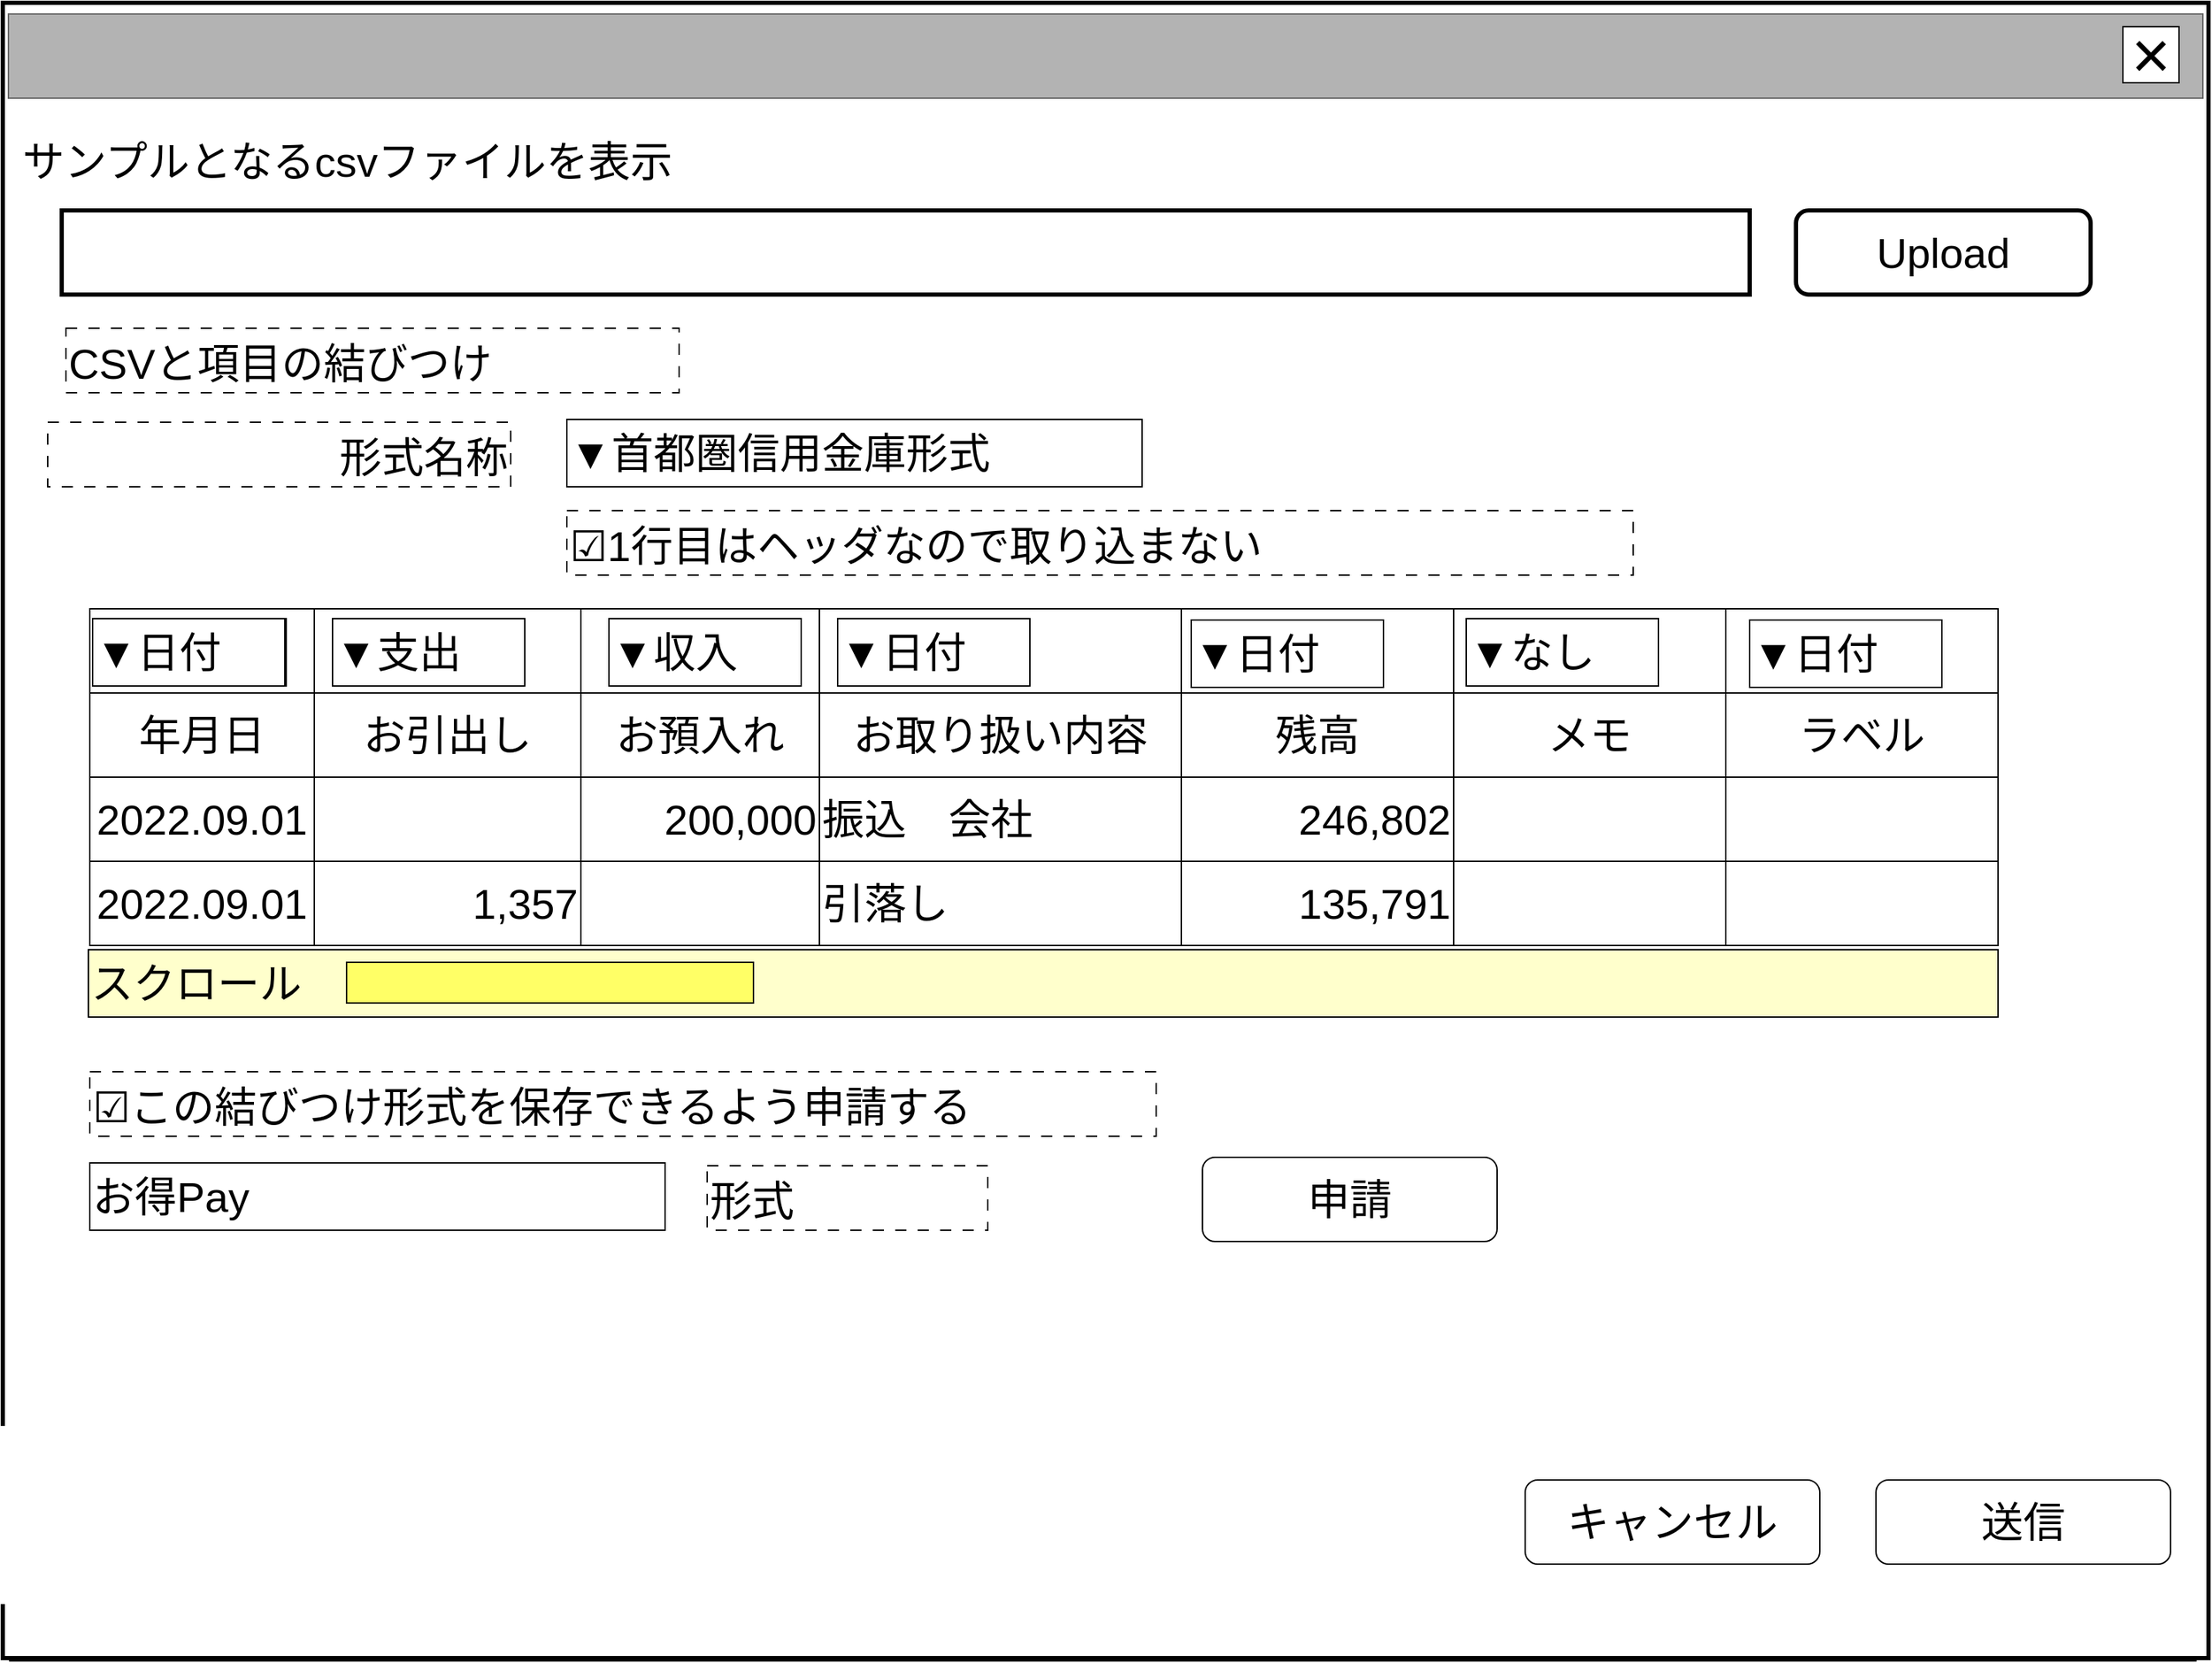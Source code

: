 <mxfile version="23.0.2" type="device">
  <diagram name="ページ1" id="LE8fIzdrHe0wcv1LTvfw">
    <mxGraphModel dx="2474" dy="1480" grid="1" gridSize="10" guides="1" tooltips="1" connect="1" arrows="1" fold="1" page="1" pageScale="1" pageWidth="1600" pageHeight="1200" math="0" shadow="0">
      <root>
        <mxCell id="0" />
        <mxCell id="cFaB45KztUIKXS-_cTrr-4" value="背景" style="locked=1;" parent="0" />
        <mxCell id="cFaB45KztUIKXS-_cTrr-5" value="" style="rounded=0;whiteSpace=wrap;html=1;strokeWidth=3;" parent="cFaB45KztUIKXS-_cTrr-4" vertex="1">
          <mxGeometry x="14" y="8" width="1556" height="1180" as="geometry" />
        </mxCell>
        <mxCell id="cFaB45KztUIKXS-_cTrr-8" value="" style="rounded=0;whiteSpace=wrap;html=1;" parent="cFaB45KztUIKXS-_cTrr-4" vertex="1">
          <mxGeometry x="843" y="677" width="120" height="60" as="geometry" />
        </mxCell>
        <mxCell id="cFaB45KztUIKXS-_cTrr-9" value="ウインドウ" style="locked=1;" parent="0" />
        <mxCell id="cFaB45KztUIKXS-_cTrr-10" value="" style="rounded=0;whiteSpace=wrap;html=1;strokeWidth=3;" parent="cFaB45KztUIKXS-_cTrr-9" vertex="1">
          <mxGeometry x="8" y="7" width="1572" height="1180" as="geometry" />
        </mxCell>
        <mxCell id="cFaB45KztUIKXS-_cTrr-11" value="" style="rounded=0;whiteSpace=wrap;html=1;fillColor=#B3B3B3;fontColor=#333333;strokeColor=#666666;" parent="cFaB45KztUIKXS-_cTrr-9" vertex="1">
          <mxGeometry x="12" y="15" width="1564" height="60" as="geometry" />
        </mxCell>
        <mxCell id="cFaB45KztUIKXS-_cTrr-12" value="&lt;font style=&quot;font-size: 48px;&quot;&gt;×&lt;/font&gt;" style="rounded=0;whiteSpace=wrap;html=1;" parent="cFaB45KztUIKXS-_cTrr-9" vertex="1">
          <mxGeometry x="1519" y="24" width="40" height="40" as="geometry" />
        </mxCell>
        <mxCell id="cFaB45KztUIKXS-_cTrr-14" value="名称未設定レイヤ" style="" parent="0" />
        <mxCell id="HvR4dSRWBfD3urc1JDpB-15" value="&lt;span style=&quot;font-size: 30px;&quot;&gt;送信&lt;/span&gt;" style="rounded=1;whiteSpace=wrap;html=1;" parent="cFaB45KztUIKXS-_cTrr-14" vertex="1">
          <mxGeometry x="1343" y="1060" width="210" height="60" as="geometry" />
        </mxCell>
        <mxCell id="HvR4dSRWBfD3urc1JDpB-16" value="&lt;span style=&quot;font-size: 30px;&quot;&gt;キャンセル&lt;/span&gt;" style="rounded=1;whiteSpace=wrap;html=1;" parent="cFaB45KztUIKXS-_cTrr-14" vertex="1">
          <mxGeometry x="1093" y="1060" width="210" height="60" as="geometry" />
        </mxCell>
        <mxCell id="CJZOtZTZ3qw7_Yt8c3Xf-5" value="&lt;span style=&quot;font-size: 30px;&quot;&gt;▼1日付&lt;/span&gt;" style="rounded=0;whiteSpace=wrap;html=1;align=left;" parent="cFaB45KztUIKXS-_cTrr-14" vertex="1">
          <mxGeometry x="73" y="446" width="137" height="48" as="geometry" />
        </mxCell>
        <mxCell id="xpxRe4hE-E19JAtTrHOt-9" value="&lt;span style=&quot;font-size: 30px;&quot;&gt;Upload&lt;/span&gt;" style="rounded=1;whiteSpace=wrap;html=1;fillColor=#FFFFFF;strokeWidth=3;" parent="cFaB45KztUIKXS-_cTrr-14" vertex="1">
          <mxGeometry x="1286" y="155" width="210" height="60" as="geometry" />
        </mxCell>
        <mxCell id="xpxRe4hE-E19JAtTrHOt-10" value="&lt;span style=&quot;font-size: 30px;&quot;&gt;サンプルとなるcsvファイルを表示&lt;/span&gt;" style="text;html=1;strokeColor=none;fillColor=none;align=left;verticalAlign=middle;whiteSpace=wrap;rounded=0;" parent="cFaB45KztUIKXS-_cTrr-14" vertex="1">
          <mxGeometry x="20" y="100" width="600" height="40" as="geometry" />
        </mxCell>
        <mxCell id="xpxRe4hE-E19JAtTrHOt-11" value="" style="rounded=0;whiteSpace=wrap;html=1;strokeWidth=3;" parent="cFaB45KztUIKXS-_cTrr-14" vertex="1">
          <mxGeometry x="50" y="155" width="1203" height="60" as="geometry" />
        </mxCell>
        <mxCell id="xpxRe4hE-E19JAtTrHOt-13" value="" style="childLayout=tableLayout;recursiveResize=0;shadow=0;fillColor=none;" parent="cFaB45KztUIKXS-_cTrr-14" vertex="1">
          <mxGeometry x="70" y="439" width="1360" height="240" as="geometry" />
        </mxCell>
        <mxCell id="xpxRe4hE-E19JAtTrHOt-38" style="shape=tableRow;horizontal=0;startSize=0;swimlaneHead=0;swimlaneBody=0;top=0;left=0;bottom=0;right=0;dropTarget=0;collapsible=0;recursiveResize=0;expand=0;fontStyle=0;fillColor=none;strokeColor=inherit;" parent="xpxRe4hE-E19JAtTrHOt-13" vertex="1">
          <mxGeometry width="1360" height="60" as="geometry" />
        </mxCell>
        <mxCell id="xpxRe4hE-E19JAtTrHOt-39" value="" style="connectable=0;recursiveResize=0;strokeColor=inherit;fillColor=none;align=center;whiteSpace=wrap;html=1;" parent="xpxRe4hE-E19JAtTrHOt-38" vertex="1">
          <mxGeometry width="160" height="60" as="geometry">
            <mxRectangle width="160" height="60" as="alternateBounds" />
          </mxGeometry>
        </mxCell>
        <mxCell id="xpxRe4hE-E19JAtTrHOt-40" style="connectable=0;recursiveResize=0;strokeColor=inherit;fillColor=none;align=center;whiteSpace=wrap;html=1;" parent="xpxRe4hE-E19JAtTrHOt-38" vertex="1">
          <mxGeometry x="160" width="190" height="60" as="geometry">
            <mxRectangle width="190" height="60" as="alternateBounds" />
          </mxGeometry>
        </mxCell>
        <mxCell id="xpxRe4hE-E19JAtTrHOt-41" style="connectable=0;recursiveResize=0;strokeColor=inherit;fillColor=none;align=center;whiteSpace=wrap;html=1;" parent="xpxRe4hE-E19JAtTrHOt-38" vertex="1">
          <mxGeometry x="350" width="170" height="60" as="geometry">
            <mxRectangle width="170" height="60" as="alternateBounds" />
          </mxGeometry>
        </mxCell>
        <mxCell id="xpxRe4hE-E19JAtTrHOt-42" style="connectable=0;recursiveResize=0;strokeColor=inherit;fillColor=none;align=center;whiteSpace=wrap;html=1;" parent="xpxRe4hE-E19JAtTrHOt-38" vertex="1">
          <mxGeometry x="520" width="258" height="60" as="geometry">
            <mxRectangle width="258" height="60" as="alternateBounds" />
          </mxGeometry>
        </mxCell>
        <mxCell id="xpxRe4hE-E19JAtTrHOt-43" style="connectable=0;recursiveResize=0;strokeColor=inherit;fillColor=none;align=center;whiteSpace=wrap;html=1;" parent="xpxRe4hE-E19JAtTrHOt-38" vertex="1">
          <mxGeometry x="778" width="194" height="60" as="geometry">
            <mxRectangle width="194" height="60" as="alternateBounds" />
          </mxGeometry>
        </mxCell>
        <mxCell id="xpxRe4hE-E19JAtTrHOt-44" style="connectable=0;recursiveResize=0;strokeColor=inherit;fillColor=none;align=center;whiteSpace=wrap;html=1;" parent="xpxRe4hE-E19JAtTrHOt-38" vertex="1">
          <mxGeometry x="972" width="194" height="60" as="geometry">
            <mxRectangle width="194" height="60" as="alternateBounds" />
          </mxGeometry>
        </mxCell>
        <mxCell id="xpxRe4hE-E19JAtTrHOt-45" style="connectable=0;recursiveResize=0;strokeColor=inherit;fillColor=none;align=center;whiteSpace=wrap;html=1;" parent="xpxRe4hE-E19JAtTrHOt-38" vertex="1">
          <mxGeometry x="1166" width="194" height="60" as="geometry">
            <mxRectangle width="194" height="60" as="alternateBounds" />
          </mxGeometry>
        </mxCell>
        <mxCell id="xpxRe4hE-E19JAtTrHOt-14" value="" style="shape=tableRow;horizontal=0;startSize=0;swimlaneHead=0;swimlaneBody=0;top=0;left=0;bottom=0;right=0;dropTarget=0;collapsible=0;recursiveResize=0;expand=0;fontStyle=0;fillColor=none;strokeColor=inherit;" parent="xpxRe4hE-E19JAtTrHOt-13" vertex="1">
          <mxGeometry y="60" width="1360" height="60" as="geometry" />
        </mxCell>
        <mxCell id="xpxRe4hE-E19JAtTrHOt-15" value="&lt;font style=&quot;font-size: 30px;&quot;&gt;年月日&lt;br&gt;&lt;/font&gt;" style="connectable=0;recursiveResize=0;strokeColor=inherit;fillColor=none;align=center;whiteSpace=wrap;html=1;" parent="xpxRe4hE-E19JAtTrHOt-14" vertex="1">
          <mxGeometry width="160" height="60" as="geometry">
            <mxRectangle width="160" height="60" as="alternateBounds" />
          </mxGeometry>
        </mxCell>
        <mxCell id="xpxRe4hE-E19JAtTrHOt-16" value="&lt;font style=&quot;font-size: 30px;&quot;&gt;お引出し&lt;/font&gt;" style="connectable=0;recursiveResize=0;strokeColor=inherit;fillColor=none;align=center;whiteSpace=wrap;html=1;" parent="xpxRe4hE-E19JAtTrHOt-14" vertex="1">
          <mxGeometry x="160" width="190" height="60" as="geometry">
            <mxRectangle width="190" height="60" as="alternateBounds" />
          </mxGeometry>
        </mxCell>
        <mxCell id="xpxRe4hE-E19JAtTrHOt-17" value="&lt;font style=&quot;font-size: 30px;&quot;&gt;お預入れ&lt;/font&gt;" style="connectable=0;recursiveResize=0;strokeColor=inherit;fillColor=none;align=center;whiteSpace=wrap;html=1;" parent="xpxRe4hE-E19JAtTrHOt-14" vertex="1">
          <mxGeometry x="350" width="170" height="60" as="geometry">
            <mxRectangle width="170" height="60" as="alternateBounds" />
          </mxGeometry>
        </mxCell>
        <mxCell id="xpxRe4hE-E19JAtTrHOt-35" value="&lt;font style=&quot;font-size: 30px;&quot;&gt;お取り扱い内容&lt;/font&gt;" style="connectable=0;recursiveResize=0;strokeColor=inherit;fillColor=none;align=center;whiteSpace=wrap;html=1;" parent="xpxRe4hE-E19JAtTrHOt-14" vertex="1">
          <mxGeometry x="520" width="258" height="60" as="geometry">
            <mxRectangle width="258" height="60" as="alternateBounds" />
          </mxGeometry>
        </mxCell>
        <mxCell id="xpxRe4hE-E19JAtTrHOt-32" value="&lt;font style=&quot;font-size: 30px;&quot;&gt;残高&lt;/font&gt;" style="connectable=0;recursiveResize=0;strokeColor=inherit;fillColor=none;align=center;whiteSpace=wrap;html=1;" parent="xpxRe4hE-E19JAtTrHOt-14" vertex="1">
          <mxGeometry x="778" width="194" height="60" as="geometry">
            <mxRectangle width="194" height="60" as="alternateBounds" />
          </mxGeometry>
        </mxCell>
        <mxCell id="xpxRe4hE-E19JAtTrHOt-29" value="&lt;font style=&quot;font-size: 30px;&quot;&gt;メモ&lt;/font&gt;" style="connectable=0;recursiveResize=0;strokeColor=inherit;fillColor=none;align=center;whiteSpace=wrap;html=1;" parent="xpxRe4hE-E19JAtTrHOt-14" vertex="1">
          <mxGeometry x="972" width="194" height="60" as="geometry">
            <mxRectangle width="194" height="60" as="alternateBounds" />
          </mxGeometry>
        </mxCell>
        <mxCell id="xpxRe4hE-E19JAtTrHOt-26" value="&lt;font style=&quot;font-size: 30px;&quot;&gt;ラベル&lt;/font&gt;" style="connectable=0;recursiveResize=0;strokeColor=inherit;fillColor=none;align=center;whiteSpace=wrap;html=1;" parent="xpxRe4hE-E19JAtTrHOt-14" vertex="1">
          <mxGeometry x="1166" width="194" height="60" as="geometry">
            <mxRectangle width="194" height="60" as="alternateBounds" />
          </mxGeometry>
        </mxCell>
        <mxCell id="xpxRe4hE-E19JAtTrHOt-18" style="shape=tableRow;horizontal=0;startSize=0;swimlaneHead=0;swimlaneBody=0;top=0;left=0;bottom=0;right=0;dropTarget=0;collapsible=0;recursiveResize=0;expand=0;fontStyle=0;fillColor=none;strokeColor=inherit;" parent="xpxRe4hE-E19JAtTrHOt-13" vertex="1">
          <mxGeometry y="120" width="1360" height="60" as="geometry" />
        </mxCell>
        <mxCell id="xpxRe4hE-E19JAtTrHOt-19" value="&lt;font style=&quot;font-size: 30px;&quot;&gt;2022.09.01&lt;/font&gt;" style="connectable=0;recursiveResize=0;strokeColor=inherit;fillColor=none;align=center;whiteSpace=wrap;html=1;" parent="xpxRe4hE-E19JAtTrHOt-18" vertex="1">
          <mxGeometry width="160" height="60" as="geometry">
            <mxRectangle width="160" height="60" as="alternateBounds" />
          </mxGeometry>
        </mxCell>
        <mxCell id="xpxRe4hE-E19JAtTrHOt-20" value="" style="connectable=0;recursiveResize=0;strokeColor=inherit;fillColor=none;align=center;whiteSpace=wrap;html=1;" parent="xpxRe4hE-E19JAtTrHOt-18" vertex="1">
          <mxGeometry x="160" width="190" height="60" as="geometry">
            <mxRectangle width="190" height="60" as="alternateBounds" />
          </mxGeometry>
        </mxCell>
        <mxCell id="xpxRe4hE-E19JAtTrHOt-21" value="&lt;font style=&quot;font-size: 30px;&quot;&gt;200,000&lt;/font&gt;" style="connectable=0;recursiveResize=0;strokeColor=inherit;fillColor=none;align=right;whiteSpace=wrap;html=1;" parent="xpxRe4hE-E19JAtTrHOt-18" vertex="1">
          <mxGeometry x="350" width="170" height="60" as="geometry">
            <mxRectangle width="170" height="60" as="alternateBounds" />
          </mxGeometry>
        </mxCell>
        <mxCell id="xpxRe4hE-E19JAtTrHOt-36" value="&lt;span style=&quot;font-size: 30px;&quot;&gt;振込　会社&lt;/span&gt;" style="connectable=0;recursiveResize=0;strokeColor=inherit;fillColor=none;align=left;whiteSpace=wrap;html=1;" parent="xpxRe4hE-E19JAtTrHOt-18" vertex="1">
          <mxGeometry x="520" width="258" height="60" as="geometry">
            <mxRectangle width="258" height="60" as="alternateBounds" />
          </mxGeometry>
        </mxCell>
        <mxCell id="xpxRe4hE-E19JAtTrHOt-33" value="&lt;font style=&quot;font-size: 30px;&quot;&gt;246,802&lt;/font&gt;" style="connectable=0;recursiveResize=0;strokeColor=inherit;fillColor=none;align=right;whiteSpace=wrap;html=1;" parent="xpxRe4hE-E19JAtTrHOt-18" vertex="1">
          <mxGeometry x="778" width="194" height="60" as="geometry">
            <mxRectangle width="194" height="60" as="alternateBounds" />
          </mxGeometry>
        </mxCell>
        <mxCell id="xpxRe4hE-E19JAtTrHOt-30" style="connectable=0;recursiveResize=0;strokeColor=inherit;fillColor=none;align=center;whiteSpace=wrap;html=1;" parent="xpxRe4hE-E19JAtTrHOt-18" vertex="1">
          <mxGeometry x="972" width="194" height="60" as="geometry">
            <mxRectangle width="194" height="60" as="alternateBounds" />
          </mxGeometry>
        </mxCell>
        <mxCell id="xpxRe4hE-E19JAtTrHOt-27" style="connectable=0;recursiveResize=0;strokeColor=inherit;fillColor=none;align=center;whiteSpace=wrap;html=1;" parent="xpxRe4hE-E19JAtTrHOt-18" vertex="1">
          <mxGeometry x="1166" width="194" height="60" as="geometry">
            <mxRectangle width="194" height="60" as="alternateBounds" />
          </mxGeometry>
        </mxCell>
        <mxCell id="xpxRe4hE-E19JAtTrHOt-22" style="shape=tableRow;horizontal=0;startSize=0;swimlaneHead=0;swimlaneBody=0;top=0;left=0;bottom=0;right=0;dropTarget=0;collapsible=0;recursiveResize=0;expand=0;fontStyle=0;fillColor=none;strokeColor=inherit;" parent="xpxRe4hE-E19JAtTrHOt-13" vertex="1">
          <mxGeometry y="180" width="1360" height="60" as="geometry" />
        </mxCell>
        <mxCell id="xpxRe4hE-E19JAtTrHOt-23" value="&lt;font style=&quot;font-size: 30px;&quot;&gt;2022.09.01&lt;/font&gt;" style="connectable=0;recursiveResize=0;strokeColor=inherit;fillColor=none;align=center;whiteSpace=wrap;html=1;" parent="xpxRe4hE-E19JAtTrHOt-22" vertex="1">
          <mxGeometry width="160" height="60" as="geometry">
            <mxRectangle width="160" height="60" as="alternateBounds" />
          </mxGeometry>
        </mxCell>
        <mxCell id="xpxRe4hE-E19JAtTrHOt-24" value="&lt;font style=&quot;font-size: 30px;&quot;&gt;1,357&lt;/font&gt;" style="connectable=0;recursiveResize=0;strokeColor=inherit;fillColor=none;align=right;whiteSpace=wrap;html=1;" parent="xpxRe4hE-E19JAtTrHOt-22" vertex="1">
          <mxGeometry x="160" width="190" height="60" as="geometry">
            <mxRectangle width="190" height="60" as="alternateBounds" />
          </mxGeometry>
        </mxCell>
        <mxCell id="xpxRe4hE-E19JAtTrHOt-25" value="" style="connectable=0;recursiveResize=0;strokeColor=inherit;fillColor=none;align=center;whiteSpace=wrap;html=1;" parent="xpxRe4hE-E19JAtTrHOt-22" vertex="1">
          <mxGeometry x="350" width="170" height="60" as="geometry">
            <mxRectangle width="170" height="60" as="alternateBounds" />
          </mxGeometry>
        </mxCell>
        <mxCell id="xpxRe4hE-E19JAtTrHOt-37" value="&lt;font style=&quot;font-size: 30px;&quot;&gt;引落し&lt;/font&gt;" style="connectable=0;recursiveResize=0;strokeColor=inherit;fillColor=none;align=left;whiteSpace=wrap;html=1;" parent="xpxRe4hE-E19JAtTrHOt-22" vertex="1">
          <mxGeometry x="520" width="258" height="60" as="geometry">
            <mxRectangle width="258" height="60" as="alternateBounds" />
          </mxGeometry>
        </mxCell>
        <mxCell id="xpxRe4hE-E19JAtTrHOt-34" value="&lt;font style=&quot;font-size: 30px;&quot;&gt;135,791&lt;/font&gt;" style="connectable=0;recursiveResize=0;strokeColor=inherit;fillColor=none;align=right;whiteSpace=wrap;html=1;" parent="xpxRe4hE-E19JAtTrHOt-22" vertex="1">
          <mxGeometry x="778" width="194" height="60" as="geometry">
            <mxRectangle width="194" height="60" as="alternateBounds" />
          </mxGeometry>
        </mxCell>
        <mxCell id="xpxRe4hE-E19JAtTrHOt-31" style="connectable=0;recursiveResize=0;strokeColor=inherit;fillColor=none;align=center;whiteSpace=wrap;html=1;" parent="xpxRe4hE-E19JAtTrHOt-22" vertex="1">
          <mxGeometry x="972" width="194" height="60" as="geometry">
            <mxRectangle width="194" height="60" as="alternateBounds" />
          </mxGeometry>
        </mxCell>
        <mxCell id="xpxRe4hE-E19JAtTrHOt-28" style="connectable=0;recursiveResize=0;strokeColor=inherit;fillColor=none;align=center;whiteSpace=wrap;html=1;" parent="xpxRe4hE-E19JAtTrHOt-22" vertex="1">
          <mxGeometry x="1166" width="194" height="60" as="geometry">
            <mxRectangle width="194" height="60" as="alternateBounds" />
          </mxGeometry>
        </mxCell>
        <mxCell id="xpxRe4hE-E19JAtTrHOt-46" value="&lt;span style=&quot;font-size: 30px;&quot;&gt;▼支出&lt;/span&gt;" style="rounded=0;whiteSpace=wrap;html=1;align=left;" parent="cFaB45KztUIKXS-_cTrr-14" vertex="1">
          <mxGeometry x="243" y="446" width="137" height="48" as="geometry" />
        </mxCell>
        <mxCell id="xpxRe4hE-E19JAtTrHOt-47" value="&lt;span style=&quot;font-size: 30px;&quot;&gt;▼収入&lt;/span&gt;" style="rounded=0;whiteSpace=wrap;html=1;align=left;" parent="cFaB45KztUIKXS-_cTrr-14" vertex="1">
          <mxGeometry x="440" y="446" width="137" height="48" as="geometry" />
        </mxCell>
        <mxCell id="xpxRe4hE-E19JAtTrHOt-48" value="&lt;span style=&quot;font-size: 30px;&quot;&gt;▼日付&lt;/span&gt;" style="rounded=0;whiteSpace=wrap;html=1;align=left;" parent="cFaB45KztUIKXS-_cTrr-14" vertex="1">
          <mxGeometry x="603" y="446" width="137" height="48" as="geometry" />
        </mxCell>
        <mxCell id="xpxRe4hE-E19JAtTrHOt-49" value="&lt;span style=&quot;font-size: 30px;&quot;&gt;▼日付&lt;/span&gt;" style="rounded=0;whiteSpace=wrap;html=1;align=left;" parent="cFaB45KztUIKXS-_cTrr-14" vertex="1">
          <mxGeometry x="855" y="447" width="137" height="48" as="geometry" />
        </mxCell>
        <mxCell id="xpxRe4hE-E19JAtTrHOt-50" value="&lt;span style=&quot;font-size: 30px;&quot;&gt;▼なし&lt;/span&gt;" style="rounded=0;whiteSpace=wrap;html=1;align=left;" parent="cFaB45KztUIKXS-_cTrr-14" vertex="1">
          <mxGeometry x="1051" y="446" width="137" height="48" as="geometry" />
        </mxCell>
        <mxCell id="xpxRe4hE-E19JAtTrHOt-51" value="&lt;span style=&quot;font-size: 30px;&quot;&gt;▼日付&lt;/span&gt;" style="rounded=0;whiteSpace=wrap;html=1;align=left;" parent="cFaB45KztUIKXS-_cTrr-14" vertex="1">
          <mxGeometry x="1253" y="447" width="137" height="48" as="geometry" />
        </mxCell>
        <mxCell id="xpxRe4hE-E19JAtTrHOt-52" value="&lt;span style=&quot;font-size: 30px;&quot;&gt;CSVと項目の結びつけ&lt;/span&gt;" style="rounded=0;whiteSpace=wrap;html=1;align=left;dashed=1;dashPattern=8 8;verticalAlign=bottom;" parent="cFaB45KztUIKXS-_cTrr-14" vertex="1">
          <mxGeometry x="53" y="239" width="437" height="46" as="geometry" />
        </mxCell>
        <mxCell id="xpxRe4hE-E19JAtTrHOt-53" value="&lt;div style=&quot;&quot;&gt;&lt;font style=&quot;font-size: 30px;&quot;&gt;スクロール&lt;/font&gt;&lt;/div&gt;" style="rounded=0;whiteSpace=wrap;html=1;align=left;verticalAlign=top;fillColor=#FFFFCC;" parent="cFaB45KztUIKXS-_cTrr-14" vertex="1">
          <mxGeometry x="69" y="682" width="1361" height="48" as="geometry" />
        </mxCell>
        <mxCell id="xpxRe4hE-E19JAtTrHOt-54" value="&lt;div style=&quot;&quot;&gt;&lt;br&gt;&lt;/div&gt;" style="rounded=0;whiteSpace=wrap;html=1;align=left;verticalAlign=top;fillColor=#FFFF66;" parent="cFaB45KztUIKXS-_cTrr-14" vertex="1">
          <mxGeometry x="253" y="691" width="290" height="29" as="geometry" />
        </mxCell>
        <mxCell id="xpxRe4hE-E19JAtTrHOt-55" value="&lt;span style=&quot;font-size: 30px;&quot;&gt;▼日付&lt;/span&gt;" style="rounded=0;whiteSpace=wrap;html=1;align=left;" parent="cFaB45KztUIKXS-_cTrr-14" vertex="1">
          <mxGeometry x="72" y="446" width="137" height="48" as="geometry" />
        </mxCell>
        <mxCell id="xpxRe4hE-E19JAtTrHOt-56" value="&lt;span style=&quot;font-size: 30px;&quot;&gt;形式名称&lt;/span&gt;" style="rounded=0;whiteSpace=wrap;html=1;align=right;dashed=1;dashPattern=8 8;verticalAlign=bottom;" parent="cFaB45KztUIKXS-_cTrr-14" vertex="1">
          <mxGeometry x="40" y="306" width="330" height="46" as="geometry" />
        </mxCell>
        <mxCell id="xpxRe4hE-E19JAtTrHOt-57" value="&lt;font style=&quot;font-size: 30px;&quot;&gt;▼首都圏信用金庫形式&lt;/font&gt;" style="rounded=0;whiteSpace=wrap;html=1;align=left;" parent="cFaB45KztUIKXS-_cTrr-14" vertex="1">
          <mxGeometry x="410" y="304" width="410" height="48" as="geometry" />
        </mxCell>
        <mxCell id="ZPJiOfHct4J0eFF9djsQ-0" value="&lt;span style=&quot;font-size: 30px;&quot;&gt;☑1行目はヘッダなので取り込まない&lt;/span&gt;" style="rounded=0;whiteSpace=wrap;html=1;align=left;dashed=1;dashPattern=8 8;verticalAlign=bottom;" vertex="1" parent="cFaB45KztUIKXS-_cTrr-14">
          <mxGeometry x="410" y="369" width="760" height="46" as="geometry" />
        </mxCell>
        <mxCell id="ZPJiOfHct4J0eFF9djsQ-2" value="&lt;span style=&quot;font-size: 30px;&quot;&gt;☑この結びつけ形式を保存できるよう申請する&lt;/span&gt;" style="rounded=0;whiteSpace=wrap;html=1;align=left;dashed=1;dashPattern=8 8;verticalAlign=bottom;" vertex="1" parent="cFaB45KztUIKXS-_cTrr-14">
          <mxGeometry x="70" y="769" width="760" height="46" as="geometry" />
        </mxCell>
        <mxCell id="ZPJiOfHct4J0eFF9djsQ-3" value="&lt;font style=&quot;font-size: 30px;&quot;&gt;お得Pay&lt;/font&gt;" style="rounded=0;whiteSpace=wrap;html=1;align=left;" vertex="1" parent="cFaB45KztUIKXS-_cTrr-14">
          <mxGeometry x="70" y="834" width="410" height="48" as="geometry" />
        </mxCell>
        <mxCell id="ZPJiOfHct4J0eFF9djsQ-4" value="&lt;span style=&quot;font-size: 30px;&quot;&gt;申請&lt;/span&gt;" style="rounded=1;whiteSpace=wrap;html=1;" vertex="1" parent="cFaB45KztUIKXS-_cTrr-14">
          <mxGeometry x="863" y="830" width="210" height="60" as="geometry" />
        </mxCell>
        <mxCell id="ZPJiOfHct4J0eFF9djsQ-5" value="&lt;span style=&quot;font-size: 30px;&quot;&gt;形式&lt;/span&gt;" style="rounded=0;whiteSpace=wrap;html=1;align=left;dashed=1;dashPattern=8 8;verticalAlign=bottom;" vertex="1" parent="cFaB45KztUIKXS-_cTrr-14">
          <mxGeometry x="510" y="836" width="200" height="46" as="geometry" />
        </mxCell>
      </root>
    </mxGraphModel>
  </diagram>
</mxfile>
